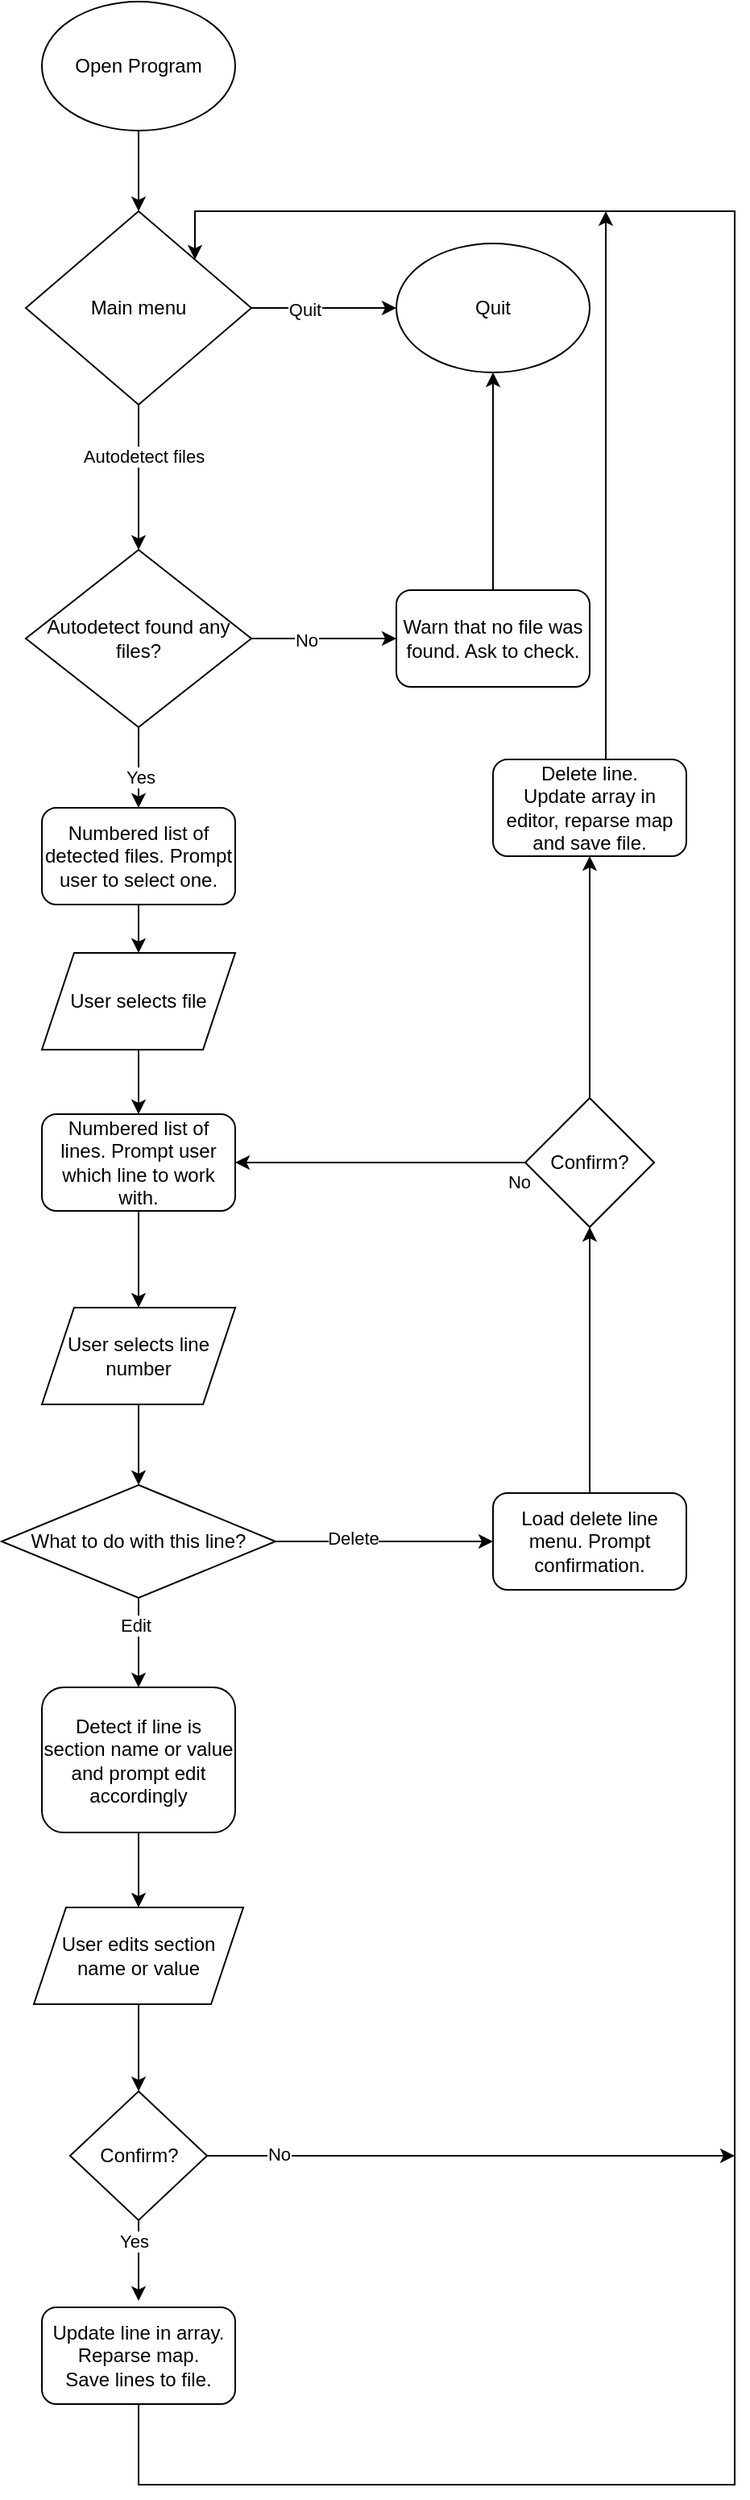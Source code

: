 <mxfile version="14.6.13" type="device"><diagram id="C5RBs43oDa-KdzZeNtuy" name="Page-1"><mxGraphModel dx="1422" dy="3181" grid="1" gridSize="10" guides="1" tooltips="1" connect="1" arrows="1" fold="1" page="1" pageScale="1" pageWidth="827" pageHeight="1169" math="0" shadow="0"><root><mxCell id="WIyWlLk6GJQsqaUBKTNV-0"/><mxCell id="WIyWlLk6GJQsqaUBKTNV-1" parent="WIyWlLk6GJQsqaUBKTNV-0"/><mxCell id="UBPKZZZZv29b3jEf7eTa-0" style="edgeStyle=orthogonalEdgeStyle;rounded=0;orthogonalLoop=1;jettySize=auto;html=1;" edge="1" parent="WIyWlLk6GJQsqaUBKTNV-1" source="sahcZ2jPcY2mFeOvhrfu-4" target="sahcZ2jPcY2mFeOvhrfu-9"><mxGeometry relative="1" as="geometry"/></mxCell><mxCell id="sahcZ2jPcY2mFeOvhrfu-4" value="Warn that no file was found. Ask to check." style="rounded=1;whiteSpace=wrap;html=1;" parent="WIyWlLk6GJQsqaUBKTNV-1" vertex="1"><mxGeometry x="260" y="-1265" width="120" height="60" as="geometry"/></mxCell><object label="" id="sahcZ2jPcY2mFeOvhrfu-10"><mxCell style="edgeStyle=orthogonalEdgeStyle;rounded=0;orthogonalLoop=1;jettySize=auto;html=1;entryX=0;entryY=0.5;entryDx=0;entryDy=0;" parent="WIyWlLk6GJQsqaUBKTNV-1" source="sahcZ2jPcY2mFeOvhrfu-5" target="sahcZ2jPcY2mFeOvhrfu-9" edge="1"><mxGeometry relative="1" as="geometry"><Array as="points"><mxPoint x="210" y="-1440"/><mxPoint x="210" y="-1440"/></Array></mxGeometry></mxCell></object><mxCell id="UBPKZZZZv29b3jEf7eTa-18" value="Quit" style="edgeLabel;html=1;align=center;verticalAlign=middle;resizable=0;points=[];" vertex="1" connectable="0" parent="sahcZ2jPcY2mFeOvhrfu-10"><mxGeometry x="-0.267" y="-1" relative="1" as="geometry"><mxPoint as="offset"/></mxGeometry></mxCell><mxCell id="sahcZ2jPcY2mFeOvhrfu-13" style="edgeStyle=orthogonalEdgeStyle;rounded=0;orthogonalLoop=1;jettySize=auto;html=1;" parent="WIyWlLk6GJQsqaUBKTNV-1" source="sahcZ2jPcY2mFeOvhrfu-5" target="sahcZ2jPcY2mFeOvhrfu-12" edge="1"><mxGeometry relative="1" as="geometry"/></mxCell><mxCell id="UBPKZZZZv29b3jEf7eTa-19" value="Autodetect files" style="edgeLabel;html=1;align=center;verticalAlign=middle;resizable=0;points=[];" vertex="1" connectable="0" parent="sahcZ2jPcY2mFeOvhrfu-13"><mxGeometry x="-0.289" y="3" relative="1" as="geometry"><mxPoint as="offset"/></mxGeometry></mxCell><mxCell id="sahcZ2jPcY2mFeOvhrfu-5" value="Main menu" style="rhombus;whiteSpace=wrap;html=1;" parent="WIyWlLk6GJQsqaUBKTNV-1" vertex="1"><mxGeometry x="30" y="-1500" width="140" height="120" as="geometry"/></mxCell><mxCell id="sahcZ2jPcY2mFeOvhrfu-8" value="" style="edgeStyle=orthogonalEdgeStyle;rounded=0;orthogonalLoop=1;jettySize=auto;html=1;" parent="WIyWlLk6GJQsqaUBKTNV-1" source="sahcZ2jPcY2mFeOvhrfu-6" target="sahcZ2jPcY2mFeOvhrfu-5" edge="1"><mxGeometry relative="1" as="geometry"/></mxCell><mxCell id="sahcZ2jPcY2mFeOvhrfu-6" value="Open Program" style="ellipse;whiteSpace=wrap;html=1;" parent="WIyWlLk6GJQsqaUBKTNV-1" vertex="1"><mxGeometry x="40" y="-1630" width="120" height="80" as="geometry"/></mxCell><mxCell id="sahcZ2jPcY2mFeOvhrfu-9" value="Quit" style="ellipse;whiteSpace=wrap;html=1;" parent="WIyWlLk6GJQsqaUBKTNV-1" vertex="1"><mxGeometry x="260" y="-1480" width="120" height="80" as="geometry"/></mxCell><mxCell id="sahcZ2jPcY2mFeOvhrfu-15" style="edgeStyle=orthogonalEdgeStyle;rounded=0;orthogonalLoop=1;jettySize=auto;html=1;entryX=0;entryY=0.5;entryDx=0;entryDy=0;" parent="WIyWlLk6GJQsqaUBKTNV-1" source="sahcZ2jPcY2mFeOvhrfu-12" target="sahcZ2jPcY2mFeOvhrfu-4" edge="1"><mxGeometry relative="1" as="geometry"/></mxCell><mxCell id="UBPKZZZZv29b3jEf7eTa-20" value="No" style="edgeLabel;html=1;align=center;verticalAlign=middle;resizable=0;points=[];" vertex="1" connectable="0" parent="sahcZ2jPcY2mFeOvhrfu-15"><mxGeometry x="-0.244" y="-1" relative="1" as="geometry"><mxPoint as="offset"/></mxGeometry></mxCell><mxCell id="sahcZ2jPcY2mFeOvhrfu-20" style="edgeStyle=orthogonalEdgeStyle;rounded=0;orthogonalLoop=1;jettySize=auto;html=1;" parent="WIyWlLk6GJQsqaUBKTNV-1" source="sahcZ2jPcY2mFeOvhrfu-12" target="sahcZ2jPcY2mFeOvhrfu-19" edge="1"><mxGeometry relative="1" as="geometry"><Array as="points"><mxPoint x="100" y="-1170"/><mxPoint x="100" y="-1170"/></Array></mxGeometry></mxCell><mxCell id="UBPKZZZZv29b3jEf7eTa-21" value="Yes" style="edgeLabel;html=1;align=center;verticalAlign=middle;resizable=0;points=[];" vertex="1" connectable="0" parent="sahcZ2jPcY2mFeOvhrfu-20"><mxGeometry x="0.215" y="1" relative="1" as="geometry"><mxPoint as="offset"/></mxGeometry></mxCell><mxCell id="sahcZ2jPcY2mFeOvhrfu-12" value="Autodetect found any files?" style="rhombus;whiteSpace=wrap;html=1;" parent="WIyWlLk6GJQsqaUBKTNV-1" vertex="1"><mxGeometry x="30" y="-1290" width="140" height="110" as="geometry"/></mxCell><mxCell id="sahcZ2jPcY2mFeOvhrfu-24" style="edgeStyle=orthogonalEdgeStyle;rounded=0;orthogonalLoop=1;jettySize=auto;html=1;" parent="WIyWlLk6GJQsqaUBKTNV-1" source="sahcZ2jPcY2mFeOvhrfu-19" target="sahcZ2jPcY2mFeOvhrfu-23" edge="1"><mxGeometry relative="1" as="geometry"/></mxCell><mxCell id="sahcZ2jPcY2mFeOvhrfu-19" value="Numbered list of detected files. Prompt user to select one." style="rounded=1;whiteSpace=wrap;html=1;" parent="WIyWlLk6GJQsqaUBKTNV-1" vertex="1"><mxGeometry x="40" y="-1130" width="120" height="60" as="geometry"/></mxCell><mxCell id="sahcZ2jPcY2mFeOvhrfu-26" style="edgeStyle=orthogonalEdgeStyle;rounded=0;orthogonalLoop=1;jettySize=auto;html=1;" parent="WIyWlLk6GJQsqaUBKTNV-1" source="sahcZ2jPcY2mFeOvhrfu-23" target="sahcZ2jPcY2mFeOvhrfu-25" edge="1"><mxGeometry relative="1" as="geometry"/></mxCell><mxCell id="sahcZ2jPcY2mFeOvhrfu-23" value="User selects file" style="shape=parallelogram;perimeter=parallelogramPerimeter;whiteSpace=wrap;html=1;fixedSize=1;" parent="WIyWlLk6GJQsqaUBKTNV-1" vertex="1"><mxGeometry x="40" y="-1040" width="120" height="60" as="geometry"/></mxCell><mxCell id="sahcZ2jPcY2mFeOvhrfu-29" style="edgeStyle=orthogonalEdgeStyle;rounded=0;orthogonalLoop=1;jettySize=auto;html=1;" parent="WIyWlLk6GJQsqaUBKTNV-1" source="sahcZ2jPcY2mFeOvhrfu-25" target="sahcZ2jPcY2mFeOvhrfu-28" edge="1"><mxGeometry relative="1" as="geometry"/></mxCell><mxCell id="sahcZ2jPcY2mFeOvhrfu-25" value="Numbered list of lines. Prompt user which line to work with." style="rounded=1;whiteSpace=wrap;html=1;" parent="WIyWlLk6GJQsqaUBKTNV-1" vertex="1"><mxGeometry x="40" y="-940" width="120" height="60" as="geometry"/></mxCell><mxCell id="sahcZ2jPcY2mFeOvhrfu-31" style="edgeStyle=orthogonalEdgeStyle;rounded=0;orthogonalLoop=1;jettySize=auto;html=1;entryX=0.5;entryY=0;entryDx=0;entryDy=0;" parent="WIyWlLk6GJQsqaUBKTNV-1" source="sahcZ2jPcY2mFeOvhrfu-28" target="sahcZ2jPcY2mFeOvhrfu-30" edge="1"><mxGeometry relative="1" as="geometry"/></mxCell><mxCell id="sahcZ2jPcY2mFeOvhrfu-28" value="User selects line number" style="shape=parallelogram;perimeter=parallelogramPerimeter;whiteSpace=wrap;html=1;fixedSize=1;" parent="WIyWlLk6GJQsqaUBKTNV-1" vertex="1"><mxGeometry x="40" y="-820" width="120" height="60" as="geometry"/></mxCell><mxCell id="UBPKZZZZv29b3jEf7eTa-15" style="edgeStyle=orthogonalEdgeStyle;rounded=0;orthogonalLoop=1;jettySize=auto;html=1;" edge="1" parent="WIyWlLk6GJQsqaUBKTNV-1" source="sahcZ2jPcY2mFeOvhrfu-30" target="sahcZ2jPcY2mFeOvhrfu-32"><mxGeometry relative="1" as="geometry"/></mxCell><mxCell id="UBPKZZZZv29b3jEf7eTa-16" value="Delete" style="edgeLabel;html=1;align=center;verticalAlign=middle;resizable=0;points=[];" vertex="1" connectable="0" parent="UBPKZZZZv29b3jEf7eTa-15"><mxGeometry x="-0.292" y="2" relative="1" as="geometry"><mxPoint as="offset"/></mxGeometry></mxCell><mxCell id="UBPKZZZZv29b3jEf7eTa-27" style="edgeStyle=orthogonalEdgeStyle;rounded=0;orthogonalLoop=1;jettySize=auto;html=1;entryX=0.5;entryY=0;entryDx=0;entryDy=0;" edge="1" parent="WIyWlLk6GJQsqaUBKTNV-1" source="sahcZ2jPcY2mFeOvhrfu-30" target="UBPKZZZZv29b3jEf7eTa-4"><mxGeometry relative="1" as="geometry"><Array as="points"><mxPoint x="100" y="-620"/><mxPoint x="100" y="-620"/></Array></mxGeometry></mxCell><mxCell id="UBPKZZZZv29b3jEf7eTa-28" value="Edit" style="edgeLabel;html=1;align=center;verticalAlign=middle;resizable=0;points=[];" vertex="1" connectable="0" parent="UBPKZZZZv29b3jEf7eTa-27"><mxGeometry x="-0.747" y="-2" relative="1" as="geometry"><mxPoint y="10" as="offset"/></mxGeometry></mxCell><mxCell id="sahcZ2jPcY2mFeOvhrfu-30" value="What to do with this line?" style="rhombus;whiteSpace=wrap;html=1;" parent="WIyWlLk6GJQsqaUBKTNV-1" vertex="1"><mxGeometry x="15" y="-710" width="170" height="70" as="geometry"/></mxCell><mxCell id="Wqxd89yd6hyNxzP9YA7M-4" style="edgeStyle=orthogonalEdgeStyle;rounded=0;orthogonalLoop=1;jettySize=auto;html=1;entryX=0.5;entryY=1;entryDx=0;entryDy=0;" parent="WIyWlLk6GJQsqaUBKTNV-1" source="sahcZ2jPcY2mFeOvhrfu-32" target="Wqxd89yd6hyNxzP9YA7M-2" edge="1"><mxGeometry relative="1" as="geometry"/></mxCell><mxCell id="sahcZ2jPcY2mFeOvhrfu-32" value="Load delete line menu. Prompt confirmation." style="rounded=1;whiteSpace=wrap;html=1;" parent="WIyWlLk6GJQsqaUBKTNV-1" vertex="1"><mxGeometry x="320" y="-705" width="120" height="60" as="geometry"/></mxCell><mxCell id="Wqxd89yd6hyNxzP9YA7M-8" style="edgeStyle=orthogonalEdgeStyle;rounded=0;orthogonalLoop=1;jettySize=auto;html=1;" parent="WIyWlLk6GJQsqaUBKTNV-1" source="Wqxd89yd6hyNxzP9YA7M-0" edge="1"><mxGeometry relative="1" as="geometry"><mxPoint x="390" y="-1500" as="targetPoint"/><Array as="points"><mxPoint x="390" y="-1110"/></Array></mxGeometry></mxCell><mxCell id="Wqxd89yd6hyNxzP9YA7M-0" value="Delete line.&lt;br&gt;Update array in editor, reparse map and save file." style="rounded=1;whiteSpace=wrap;html=1;" parent="WIyWlLk6GJQsqaUBKTNV-1" vertex="1"><mxGeometry x="320" y="-1160" width="120" height="60" as="geometry"/></mxCell><mxCell id="Wqxd89yd6hyNxzP9YA7M-3" style="edgeStyle=orthogonalEdgeStyle;rounded=0;orthogonalLoop=1;jettySize=auto;html=1;entryX=1;entryY=0.5;entryDx=0;entryDy=0;" parent="WIyWlLk6GJQsqaUBKTNV-1" source="Wqxd89yd6hyNxzP9YA7M-2" target="sahcZ2jPcY2mFeOvhrfu-25" edge="1"><mxGeometry relative="1" as="geometry"/></mxCell><mxCell id="UBPKZZZZv29b3jEf7eTa-2" value="No" style="edgeLabel;html=1;align=center;verticalAlign=middle;resizable=0;points=[];" vertex="1" connectable="0" parent="Wqxd89yd6hyNxzP9YA7M-3"><mxGeometry x="-0.217" y="1" relative="1" as="geometry"><mxPoint x="66" y="11" as="offset"/></mxGeometry></mxCell><mxCell id="Wqxd89yd6hyNxzP9YA7M-6" style="edgeStyle=orthogonalEdgeStyle;rounded=0;orthogonalLoop=1;jettySize=auto;html=1;entryX=0.5;entryY=1;entryDx=0;entryDy=0;" parent="WIyWlLk6GJQsqaUBKTNV-1" source="Wqxd89yd6hyNxzP9YA7M-2" target="Wqxd89yd6hyNxzP9YA7M-0" edge="1"><mxGeometry relative="1" as="geometry"><Array as="points"><mxPoint x="380" y="-820"/><mxPoint x="380" y="-820"/></Array></mxGeometry></mxCell><mxCell id="UBPKZZZZv29b3jEf7eTa-3" value="Yes" style="edgeLabel;html=1;align=center;verticalAlign=middle;resizable=0;points=[];" vertex="1" connectable="0" parent="Wqxd89yd6hyNxzP9YA7M-6"><mxGeometry x="0.152" y="-1" relative="1" as="geometry"><mxPoint y="31" as="offset"/></mxGeometry></mxCell><mxCell id="Wqxd89yd6hyNxzP9YA7M-2" value="Confirm?" style="rhombus;whiteSpace=wrap;html=1;" parent="WIyWlLk6GJQsqaUBKTNV-1" vertex="1"><mxGeometry x="340" y="-950" width="80" height="80" as="geometry"/></mxCell><mxCell id="UBPKZZZZv29b3jEf7eTa-8" style="edgeStyle=orthogonalEdgeStyle;rounded=0;orthogonalLoop=1;jettySize=auto;html=1;entryX=0.5;entryY=0;entryDx=0;entryDy=0;" edge="1" parent="WIyWlLk6GJQsqaUBKTNV-1" source="UBPKZZZZv29b3jEf7eTa-4" target="UBPKZZZZv29b3jEf7eTa-7"><mxGeometry relative="1" as="geometry"><Array as="points"/></mxGeometry></mxCell><mxCell id="UBPKZZZZv29b3jEf7eTa-4" value="Detect if line is section name or value and prompt edit accordingly" style="rounded=1;whiteSpace=wrap;html=1;" vertex="1" parent="WIyWlLk6GJQsqaUBKTNV-1"><mxGeometry x="40" y="-584.5" width="120" height="90" as="geometry"/></mxCell><mxCell id="UBPKZZZZv29b3jEf7eTa-12" style="edgeStyle=orthogonalEdgeStyle;rounded=0;orthogonalLoop=1;jettySize=auto;html=1;" edge="1" parent="WIyWlLk6GJQsqaUBKTNV-1" source="UBPKZZZZv29b3jEf7eTa-7" target="UBPKZZZZv29b3jEf7eTa-9"><mxGeometry relative="1" as="geometry"/></mxCell><mxCell id="UBPKZZZZv29b3jEf7eTa-7" value="User edits section name or value" style="shape=parallelogram;perimeter=parallelogramPerimeter;whiteSpace=wrap;html=1;fixedSize=1;" vertex="1" parent="WIyWlLk6GJQsqaUBKTNV-1"><mxGeometry x="35" y="-448" width="130" height="60" as="geometry"/></mxCell><mxCell id="UBPKZZZZv29b3jEf7eTa-23" style="edgeStyle=orthogonalEdgeStyle;rounded=0;orthogonalLoop=1;jettySize=auto;html=1;" edge="1" parent="WIyWlLk6GJQsqaUBKTNV-1" source="UBPKZZZZv29b3jEf7eTa-9"><mxGeometry relative="1" as="geometry"><mxPoint x="100" y="-204" as="targetPoint"/></mxGeometry></mxCell><mxCell id="UBPKZZZZv29b3jEf7eTa-24" value="Yes" style="edgeLabel;html=1;align=center;verticalAlign=middle;resizable=0;points=[];" vertex="1" connectable="0" parent="UBPKZZZZv29b3jEf7eTa-23"><mxGeometry x="-0.86" y="-3" relative="1" as="geometry"><mxPoint y="9" as="offset"/></mxGeometry></mxCell><mxCell id="UBPKZZZZv29b3jEf7eTa-29" style="edgeStyle=orthogonalEdgeStyle;rounded=0;orthogonalLoop=1;jettySize=auto;html=1;" edge="1" parent="WIyWlLk6GJQsqaUBKTNV-1" source="UBPKZZZZv29b3jEf7eTa-9"><mxGeometry relative="1" as="geometry"><mxPoint x="470" y="-294" as="targetPoint"/></mxGeometry></mxCell><mxCell id="UBPKZZZZv29b3jEf7eTa-30" value="No" style="edgeLabel;html=1;align=center;verticalAlign=middle;resizable=0;points=[];" vertex="1" connectable="0" parent="UBPKZZZZv29b3jEf7eTa-29"><mxGeometry x="-0.734" y="1" relative="1" as="geometry"><mxPoint x="1" as="offset"/></mxGeometry></mxCell><mxCell id="UBPKZZZZv29b3jEf7eTa-9" value="Confirm?" style="rhombus;whiteSpace=wrap;html=1;" vertex="1" parent="WIyWlLk6GJQsqaUBKTNV-1"><mxGeometry x="57.5" y="-334" width="85" height="80" as="geometry"/></mxCell><mxCell id="UBPKZZZZv29b3jEf7eTa-25" style="edgeStyle=orthogonalEdgeStyle;rounded=0;orthogonalLoop=1;jettySize=auto;html=1;entryX=1;entryY=0;entryDx=0;entryDy=0;" edge="1" parent="WIyWlLk6GJQsqaUBKTNV-1" source="UBPKZZZZv29b3jEf7eTa-22" target="sahcZ2jPcY2mFeOvhrfu-5"><mxGeometry relative="1" as="geometry"><mxPoint x="230" y="-1510" as="targetPoint"/><Array as="points"><mxPoint x="470" y="-90"/><mxPoint x="470" y="-1500"/><mxPoint x="135" y="-1500"/></Array></mxGeometry></mxCell><mxCell id="UBPKZZZZv29b3jEf7eTa-22" value="Update line in array.&lt;br&gt;Reparse map.&lt;br&gt;Save lines to file." style="rounded=1;whiteSpace=wrap;html=1;" vertex="1" parent="WIyWlLk6GJQsqaUBKTNV-1"><mxGeometry x="40" y="-200" width="120" height="60" as="geometry"/></mxCell></root></mxGraphModel></diagram></mxfile>